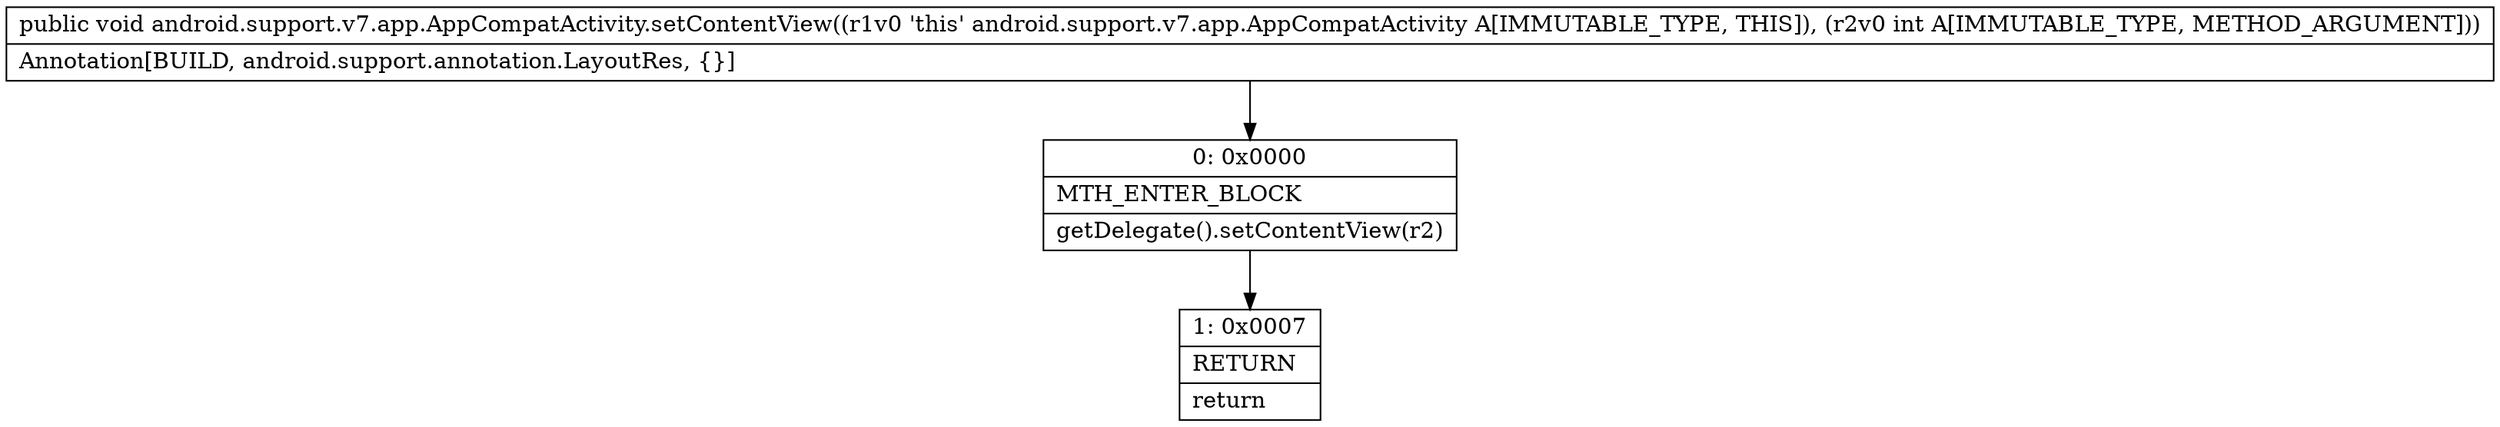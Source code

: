 digraph "CFG forandroid.support.v7.app.AppCompatActivity.setContentView(I)V" {
Node_0 [shape=record,label="{0\:\ 0x0000|MTH_ENTER_BLOCK\l|getDelegate().setContentView(r2)\l}"];
Node_1 [shape=record,label="{1\:\ 0x0007|RETURN\l|return\l}"];
MethodNode[shape=record,label="{public void android.support.v7.app.AppCompatActivity.setContentView((r1v0 'this' android.support.v7.app.AppCompatActivity A[IMMUTABLE_TYPE, THIS]), (r2v0 int A[IMMUTABLE_TYPE, METHOD_ARGUMENT]))  | Annotation[BUILD, android.support.annotation.LayoutRes, \{\}]\l}"];
MethodNode -> Node_0;
Node_0 -> Node_1;
}

